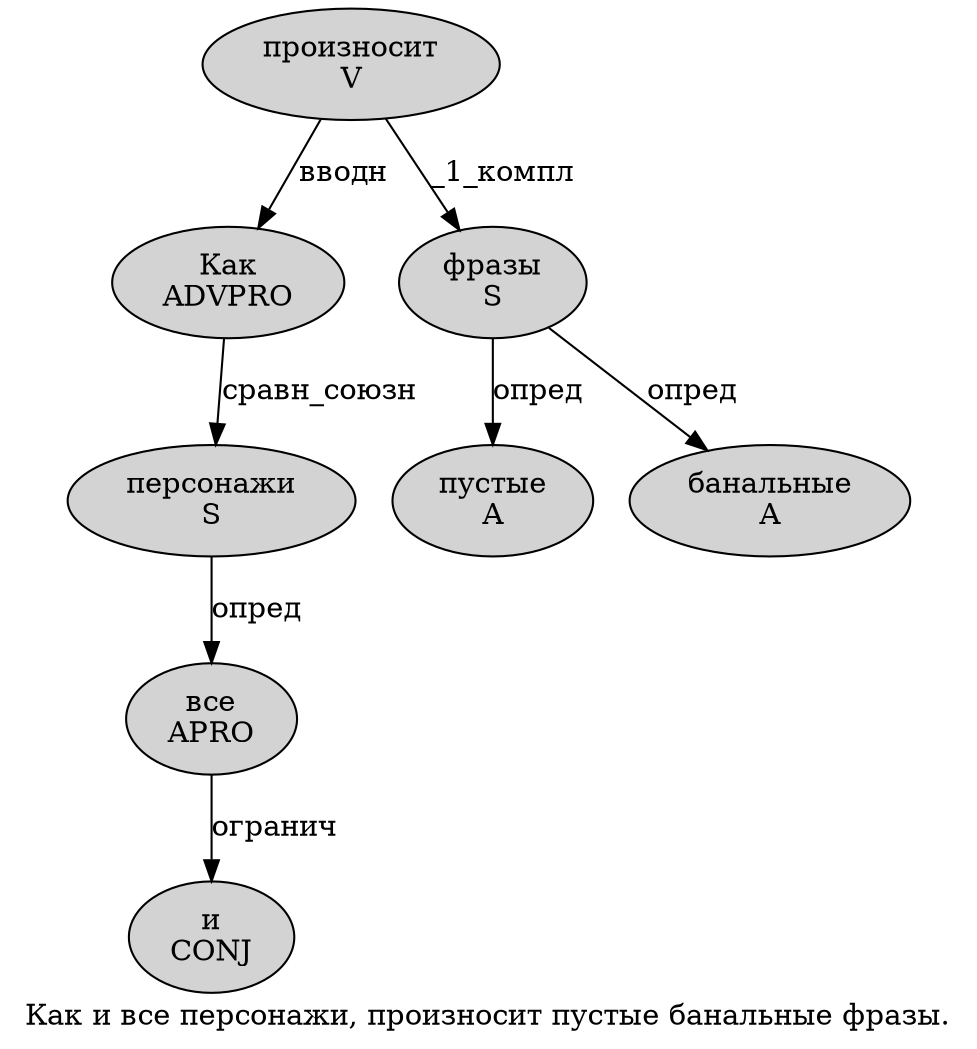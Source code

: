 digraph SENTENCE_4894 {
	graph [label="Как и все персонажи, произносит пустые банальные фразы."]
	node [style=filled]
		0 [label="Как
ADVPRO" color="" fillcolor=lightgray penwidth=1 shape=ellipse]
		1 [label="и
CONJ" color="" fillcolor=lightgray penwidth=1 shape=ellipse]
		2 [label="все
APRO" color="" fillcolor=lightgray penwidth=1 shape=ellipse]
		3 [label="персонажи
S" color="" fillcolor=lightgray penwidth=1 shape=ellipse]
		5 [label="произносит
V" color="" fillcolor=lightgray penwidth=1 shape=ellipse]
		6 [label="пустые
A" color="" fillcolor=lightgray penwidth=1 shape=ellipse]
		7 [label="банальные
A" color="" fillcolor=lightgray penwidth=1 shape=ellipse]
		8 [label="фразы
S" color="" fillcolor=lightgray penwidth=1 shape=ellipse]
			5 -> 0 [label="вводн"]
			5 -> 8 [label="_1_компл"]
			2 -> 1 [label="огранич"]
			8 -> 6 [label="опред"]
			8 -> 7 [label="опред"]
			0 -> 3 [label="сравн_союзн"]
			3 -> 2 [label="опред"]
}